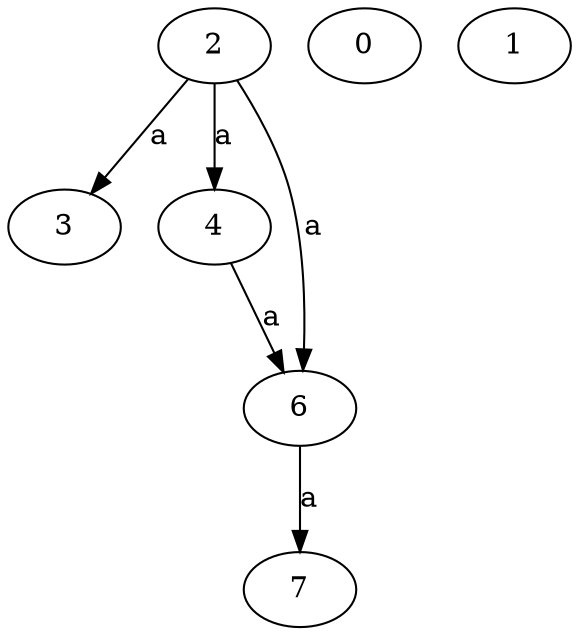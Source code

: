 strict digraph  {
3;
0;
4;
1;
2;
6;
7;
4 -> 6  [label=a];
2 -> 3  [label=a];
2 -> 4  [label=a];
2 -> 6  [label=a];
6 -> 7  [label=a];
}
